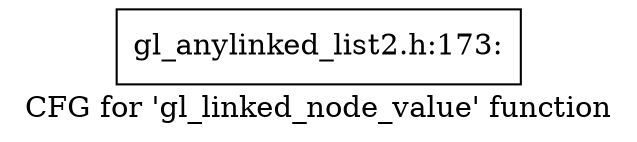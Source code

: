 digraph "CFG for 'gl_linked_node_value' function" {
	label="CFG for 'gl_linked_node_value' function";

	Node0xc728890 [shape=record,label="{gl_anylinked_list2.h:173:}"];
}
